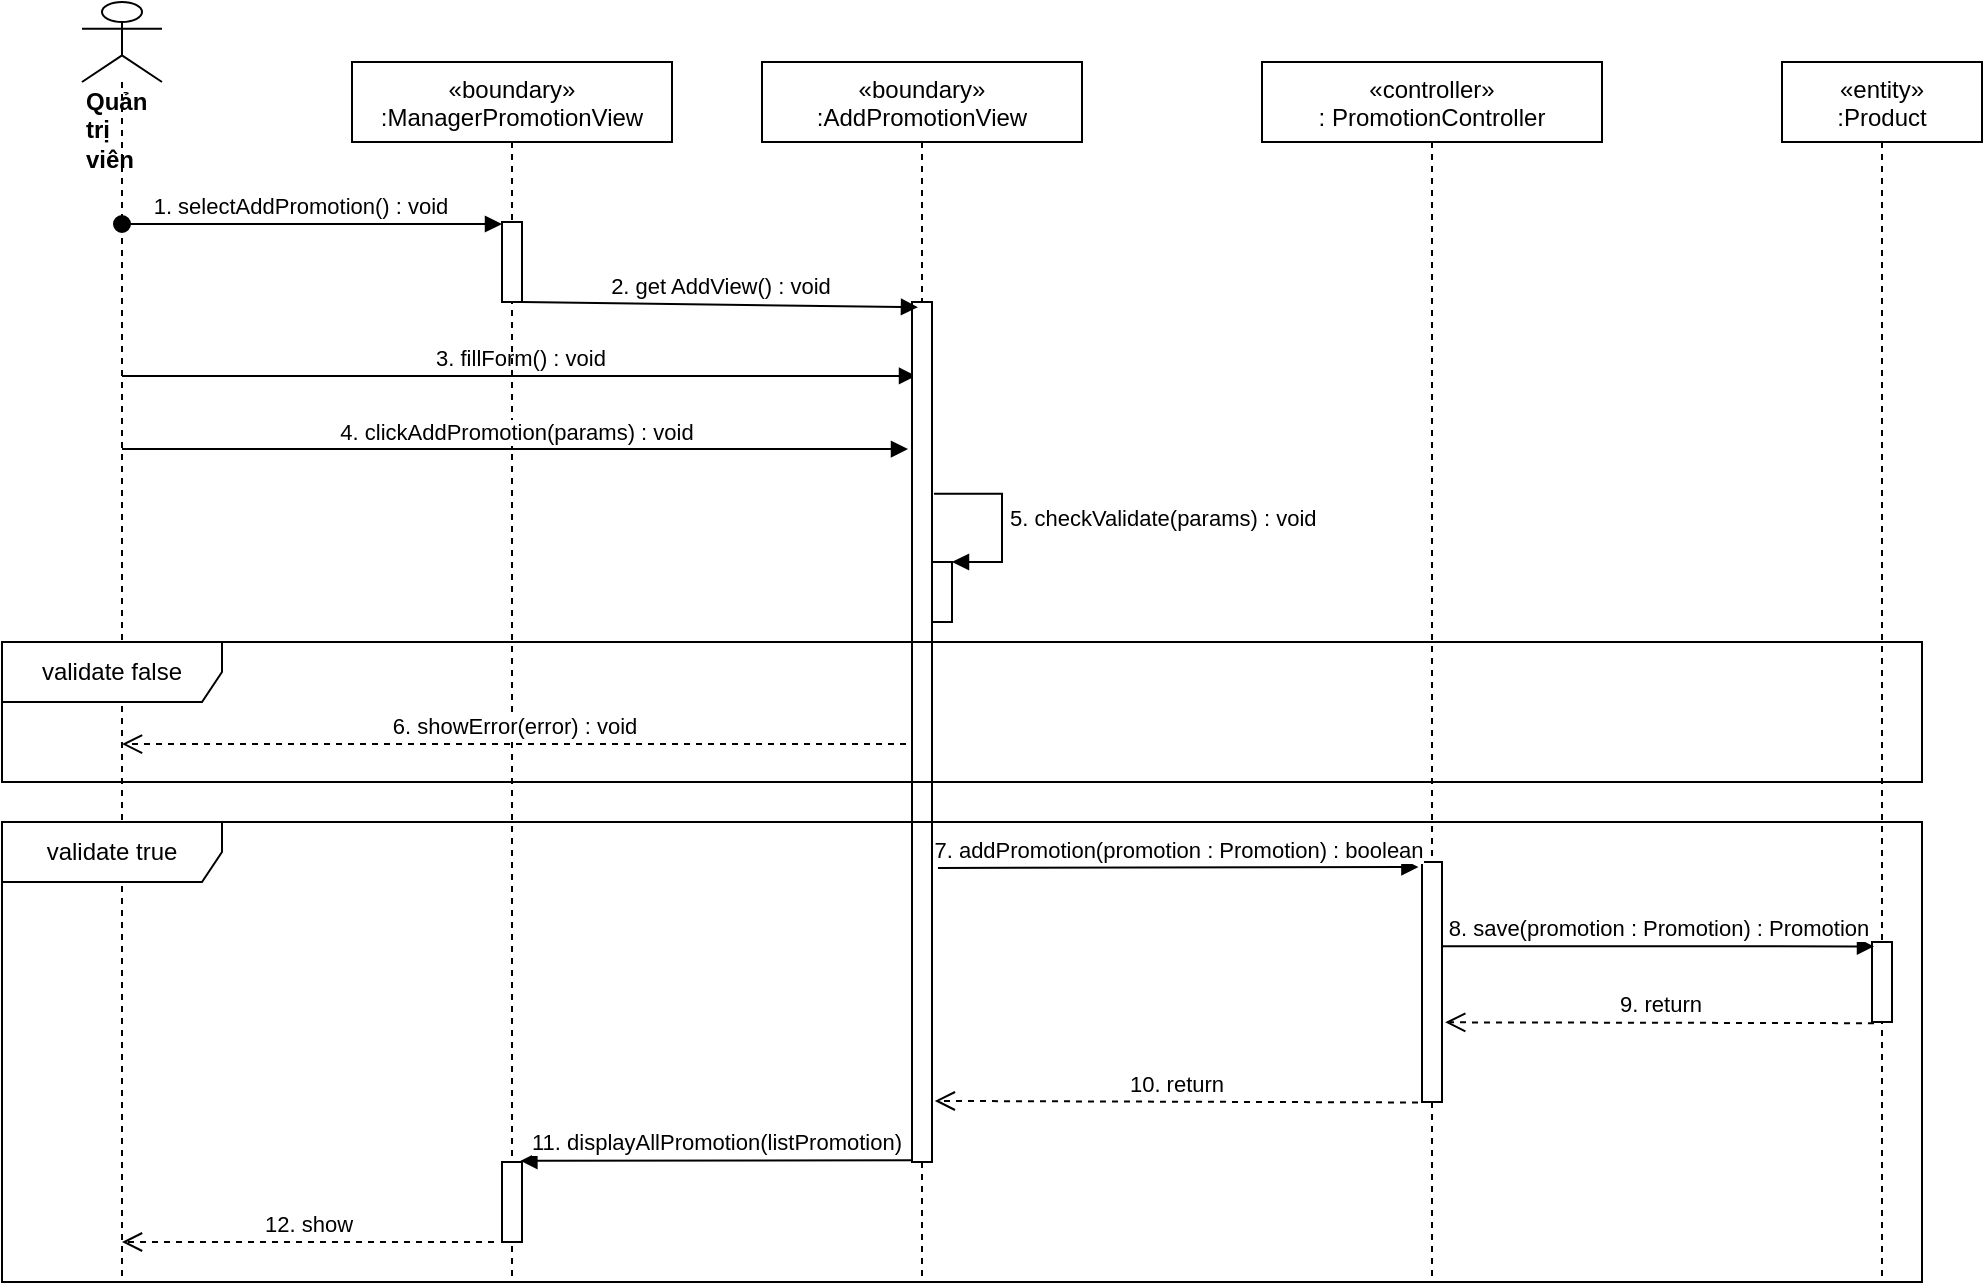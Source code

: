 <mxfile version="14.7.6" type="device"><diagram id="kgpKYQtTHZ0yAKxKKP6v" name="Page-1"><mxGraphModel dx="1038" dy="521" grid="1" gridSize="10" guides="1" tooltips="1" connect="1" arrows="1" fold="1" page="1" pageScale="1" pageWidth="850" pageHeight="1100" math="0" shadow="0"><root><mxCell id="0"/><mxCell id="1" parent="0"/><mxCell id="QBEdimFsIx6Kh-sq0Tqc-1" value="«boundary»&#10;:AddPromotionView" style="shape=umlLifeline;perimeter=lifelinePerimeter;container=1;collapsible=0;recursiveResize=0;rounded=0;shadow=0;strokeWidth=1;" parent="1" vertex="1"><mxGeometry x="390" y="80" width="160" height="610" as="geometry"/></mxCell><mxCell id="QBEdimFsIx6Kh-sq0Tqc-3" value="«controller»&#10;: PromotionController" style="shape=umlLifeline;perimeter=lifelinePerimeter;container=1;collapsible=0;recursiveResize=0;rounded=0;shadow=0;strokeWidth=1;" parent="1" vertex="1"><mxGeometry x="640" y="80" width="170" height="610" as="geometry"/></mxCell><mxCell id="QBEdimFsIx6Kh-sq0Tqc-23" value="" style="points=[];perimeter=orthogonalPerimeter;rounded=0;shadow=0;strokeWidth=1;" parent="QBEdimFsIx6Kh-sq0Tqc-3" vertex="1"><mxGeometry x="80" y="400" width="10" height="120" as="geometry"/></mxCell><mxCell id="QBEdimFsIx6Kh-sq0Tqc-4" value="&lt;div&gt;&lt;b&gt;Quản trị viên&lt;/b&gt;&lt;/div&gt;" style="shape=umlLifeline;participant=umlActor;perimeter=lifelinePerimeter;whiteSpace=wrap;html=1;container=1;collapsible=0;recursiveResize=0;verticalAlign=top;spacingTop=36;outlineConnect=0;align=left;size=40;" parent="1" vertex="1"><mxGeometry x="50" y="50" width="40" height="640" as="geometry"/></mxCell><mxCell id="QBEdimFsIx6Kh-sq0Tqc-5" value="1. selectAddPromotion() : void" style="verticalAlign=bottom;startArrow=oval;endArrow=block;startSize=8;shadow=0;strokeWidth=1;entryX=0;entryY=0.025;entryDx=0;entryDy=0;entryPerimeter=0;" parent="1" source="QBEdimFsIx6Kh-sq0Tqc-4" target="xt67PmFPLZwkhdeNRgOA-3" edge="1"><mxGeometry x="-0.06" relative="1" as="geometry"><mxPoint x="100" y="170" as="sourcePoint"/><mxPoint as="offset"/><mxPoint x="180" y="170" as="targetPoint"/></mxGeometry></mxCell><mxCell id="QBEdimFsIx6Kh-sq0Tqc-12" value="«entity»&#10;:Product" style="shape=umlLifeline;perimeter=lifelinePerimeter;container=1;collapsible=0;recursiveResize=0;rounded=0;shadow=0;strokeWidth=1;" parent="1" vertex="1"><mxGeometry x="900" y="80" width="100" height="610" as="geometry"/></mxCell><mxCell id="QBEdimFsIx6Kh-sq0Tqc-13" value="" style="points=[];perimeter=orthogonalPerimeter;rounded=0;shadow=0;strokeWidth=1;" parent="QBEdimFsIx6Kh-sq0Tqc-12" vertex="1"><mxGeometry x="45" y="440" width="10" height="40" as="geometry"/></mxCell><mxCell id="QBEdimFsIx6Kh-sq0Tqc-14" value="8. save(promotion : Promotion) : Promotion" style="html=1;verticalAlign=bottom;endArrow=block;entryX=0.1;entryY=0.055;entryDx=0;entryDy=0;entryPerimeter=0;exitX=1;exitY=0.351;exitDx=0;exitDy=0;exitPerimeter=0;" parent="1" source="QBEdimFsIx6Kh-sq0Tqc-23" target="QBEdimFsIx6Kh-sq0Tqc-13" edge="1"><mxGeometry width="80" relative="1" as="geometry"><mxPoint x="710" y="422" as="sourcePoint"/><mxPoint x="1010" y="239" as="targetPoint"/></mxGeometry></mxCell><mxCell id="QBEdimFsIx6Kh-sq0Tqc-15" value="9. return" style="html=1;verticalAlign=bottom;endArrow=open;dashed=1;endSize=8;exitX=0.1;exitY=1.015;exitDx=0;exitDy=0;exitPerimeter=0;entryX=1.16;entryY=0.668;entryDx=0;entryDy=0;entryPerimeter=0;" parent="1" source="QBEdimFsIx6Kh-sq0Tqc-13" target="QBEdimFsIx6Kh-sq0Tqc-23" edge="1"><mxGeometry relative="1" as="geometry"><mxPoint x="790" y="300" as="sourcePoint"/><mxPoint x="740" y="563" as="targetPoint"/></mxGeometry></mxCell><mxCell id="QBEdimFsIx6Kh-sq0Tqc-19" value="3. fillForm() : void" style="html=1;verticalAlign=bottom;endArrow=block;entryX=0.2;entryY=0.086;entryDx=0;entryDy=0;entryPerimeter=0;" parent="1" source="QBEdimFsIx6Kh-sq0Tqc-4" target="xt67PmFPLZwkhdeNRgOA-4" edge="1"><mxGeometry width="80" relative="1" as="geometry"><mxPoint x="380" y="270" as="sourcePoint"/><mxPoint x="332" y="270" as="targetPoint"/></mxGeometry></mxCell><mxCell id="QBEdimFsIx6Kh-sq0Tqc-24" value="7. addPromotion(promotion : Promotion) : boolean" style="html=1;verticalAlign=bottom;endArrow=block;entryX=-0.18;entryY=0.021;entryDx=0;entryDy=0;entryPerimeter=0;" parent="1" target="QBEdimFsIx6Kh-sq0Tqc-23" edge="1"><mxGeometry width="80" relative="1" as="geometry"><mxPoint x="478" y="483" as="sourcePoint"/><mxPoint x="700" y="370" as="targetPoint"/></mxGeometry></mxCell><mxCell id="xt67PmFPLZwkhdeNRgOA-1" value="«boundary»&#10;:ManagerPromotionView" style="shape=umlLifeline;perimeter=lifelinePerimeter;container=1;collapsible=0;recursiveResize=0;rounded=0;shadow=0;strokeWidth=1;" parent="1" vertex="1"><mxGeometry x="185" y="80" width="160" height="610" as="geometry"/></mxCell><mxCell id="xt67PmFPLZwkhdeNRgOA-3" value="" style="html=1;points=[];perimeter=orthogonalPerimeter;" parent="1" vertex="1"><mxGeometry x="260" y="160" width="10" height="40" as="geometry"/></mxCell><mxCell id="xt67PmFPLZwkhdeNRgOA-4" value="" style="html=1;points=[];perimeter=orthogonalPerimeter;" parent="1" vertex="1"><mxGeometry x="465" y="200" width="10" height="430" as="geometry"/></mxCell><mxCell id="xt67PmFPLZwkhdeNRgOA-5" value="2. get AddView() : void" style="html=1;verticalAlign=bottom;endArrow=block;exitX=1;exitY=1;exitDx=0;exitDy=0;exitPerimeter=0;entryX=0.3;entryY=0.006;entryDx=0;entryDy=0;entryPerimeter=0;" parent="1" source="xt67PmFPLZwkhdeNRgOA-3" target="xt67PmFPLZwkhdeNRgOA-4" edge="1"><mxGeometry width="80" relative="1" as="geometry"><mxPoint x="520" y="230" as="sourcePoint"/><mxPoint x="430" y="200" as="targetPoint"/></mxGeometry></mxCell><mxCell id="xt67PmFPLZwkhdeNRgOA-6" value="" style="html=1;points=[];perimeter=orthogonalPerimeter;" parent="1" vertex="1"><mxGeometry x="475" y="330" width="10" height="30" as="geometry"/></mxCell><mxCell id="xt67PmFPLZwkhdeNRgOA-7" value="5. checkValidate(params) : void&amp;nbsp;" style="edgeStyle=orthogonalEdgeStyle;html=1;align=left;spacingLeft=2;endArrow=block;rounded=0;entryX=1;entryY=0;exitX=1.1;exitY=0.223;exitDx=0;exitDy=0;exitPerimeter=0;" parent="1" source="xt67PmFPLZwkhdeNRgOA-4" target="xt67PmFPLZwkhdeNRgOA-6" edge="1"><mxGeometry relative="1" as="geometry"><mxPoint x="475" y="250" as="sourcePoint"/><Array as="points"><mxPoint x="510" y="296"/><mxPoint x="510" y="330"/></Array></mxGeometry></mxCell><mxCell id="xt67PmFPLZwkhdeNRgOA-8" value="4. clickAddPromotion(params) : void" style="html=1;verticalAlign=bottom;endArrow=block;entryX=-0.2;entryY=0.171;entryDx=0;entryDy=0;entryPerimeter=0;" parent="1" source="QBEdimFsIx6Kh-sq0Tqc-4" target="xt67PmFPLZwkhdeNRgOA-4" edge="1"><mxGeometry width="80" relative="1" as="geometry"><mxPoint x="520" y="330" as="sourcePoint"/><mxPoint x="600" y="330" as="targetPoint"/></mxGeometry></mxCell><mxCell id="xt67PmFPLZwkhdeNRgOA-9" value="6. showError(error) : void" style="html=1;verticalAlign=bottom;endArrow=open;dashed=1;endSize=8;exitX=-0.3;exitY=0.514;exitDx=0;exitDy=0;exitPerimeter=0;" parent="1" source="xt67PmFPLZwkhdeNRgOA-4" target="QBEdimFsIx6Kh-sq0Tqc-4" edge="1"><mxGeometry relative="1" as="geometry"><mxPoint x="440" y="379" as="sourcePoint"/><mxPoint x="520" y="330" as="targetPoint"/></mxGeometry></mxCell><mxCell id="xt67PmFPLZwkhdeNRgOA-10" value="validate false" style="shape=umlFrame;whiteSpace=wrap;html=1;width=110;height=30;" parent="1" vertex="1"><mxGeometry x="10" y="370" width="960" height="70" as="geometry"/></mxCell><mxCell id="xt67PmFPLZwkhdeNRgOA-11" value="10. return" style="html=1;verticalAlign=bottom;endArrow=open;dashed=1;endSize=8;entryX=1.14;entryY=0.929;entryDx=0;entryDy=0;entryPerimeter=0;exitX=-0.2;exitY=1.002;exitDx=0;exitDy=0;exitPerimeter=0;" parent="1" target="xt67PmFPLZwkhdeNRgOA-4" edge="1" source="QBEdimFsIx6Kh-sq0Tqc-23"><mxGeometry relative="1" as="geometry"><mxPoint x="718" y="530" as="sourcePoint"/><mxPoint x="466" y="526" as="targetPoint"/></mxGeometry></mxCell><mxCell id="xt67PmFPLZwkhdeNRgOA-13" value="" style="html=1;points=[];perimeter=orthogonalPerimeter;" parent="1" vertex="1"><mxGeometry x="260" y="630" width="10" height="40" as="geometry"/></mxCell><mxCell id="xt67PmFPLZwkhdeNRgOA-14" value="validate true" style="shape=umlFrame;whiteSpace=wrap;html=1;width=110;height=30;" parent="1" vertex="1"><mxGeometry x="10" y="460" width="960" height="230" as="geometry"/></mxCell><mxCell id="xt67PmFPLZwkhdeNRgOA-15" value="12. show" style="html=1;verticalAlign=bottom;endArrow=open;dashed=1;endSize=8;exitX=-0.4;exitY=1;exitDx=0;exitDy=0;exitPerimeter=0;" parent="1" source="xt67PmFPLZwkhdeNRgOA-13" target="QBEdimFsIx6Kh-sq0Tqc-4" edge="1"><mxGeometry relative="1" as="geometry"><mxPoint x="600" y="450" as="sourcePoint"/><mxPoint x="520" y="450" as="targetPoint"/></mxGeometry></mxCell><mxCell id="JootVNdoqFavJwXYDWft-1" value="&lt;span style=&quot;font-family: &amp;#34;helvetica&amp;#34;&quot;&gt;11. displayAllPromotion(listPromotion)&lt;/span&gt;" style="html=1;verticalAlign=bottom;endArrow=block;entryX=0.92;entryY=-0.015;entryDx=0;entryDy=0;entryPerimeter=0;exitX=0.02;exitY=0.998;exitDx=0;exitDy=0;exitPerimeter=0;" edge="1" parent="1" source="xt67PmFPLZwkhdeNRgOA-4" target="xt67PmFPLZwkhdeNRgOA-13"><mxGeometry width="80" relative="1" as="geometry"><mxPoint x="456" y="559" as="sourcePoint"/><mxPoint x="350" y="440" as="targetPoint"/></mxGeometry></mxCell></root></mxGraphModel></diagram></mxfile>